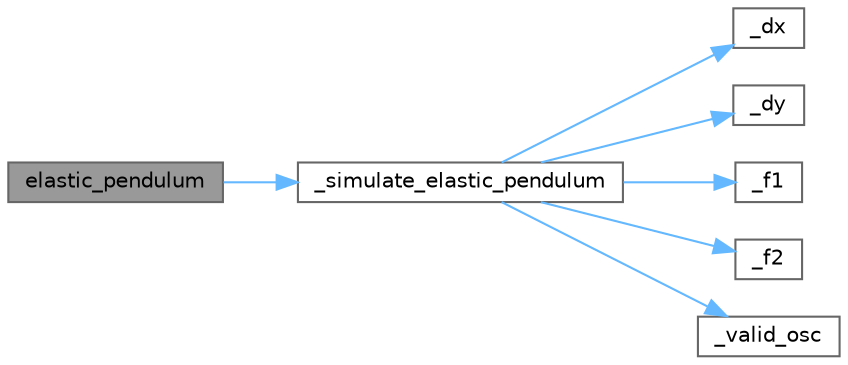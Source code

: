 digraph "elastic_pendulum"
{
 // LATEX_PDF_SIZE
  bgcolor="transparent";
  edge [fontname=Helvetica,fontsize=10,labelfontname=Helvetica,labelfontsize=10];
  node [fontname=Helvetica,fontsize=10,shape=box,height=0.2,width=0.4];
  rankdir="LR";
  Node1 [id="Node000001",label="elastic_pendulum",height=0.2,width=0.4,color="gray40", fillcolor="grey60", style="filled", fontcolor="black",tooltip=" "];
  Node1 -> Node2 [id="edge1_Node000001_Node000002",color="steelblue1",style="solid",tooltip=" "];
  Node2 [id="Node000002",label="_simulate_elastic_pendulum",height=0.2,width=0.4,color="grey40", fillcolor="white", style="filled",URL="$oscserial_8c.html#a94edb6cc518a10f29e2865a14b781cc8",tooltip="This function simulates the motion of (elastic pendulum/2D-spring/spring pendulum) system...."];
  Node2 -> Node3 [id="edge2_Node000002_Node000003",color="steelblue1",style="solid",tooltip=" "];
  Node3 [id="Node000003",label="_dx",height=0.2,width=0.4,color="grey40", fillcolor="white", style="filled",URL="$utils_8c.html#a8b1620365d3de409f889374462d3cf53",tooltip=" "];
  Node2 -> Node4 [id="edge3_Node000002_Node000004",color="steelblue1",style="solid",tooltip=" "];
  Node4 [id="Node000004",label="_dy",height=0.2,width=0.4,color="grey40", fillcolor="white", style="filled",URL="$utils_8c.html#ad5ad8a1874b84c85772c1e496f5b0ce8",tooltip=" "];
  Node2 -> Node5 [id="edge4_Node000002_Node000005",color="steelblue1",style="solid",tooltip=" "];
  Node5 [id="Node000005",label="_f1",height=0.2,width=0.4,color="grey40", fillcolor="white", style="filled",URL="$utils_8c.html#a862387326aafe9264ddddee4f9fcb064",tooltip=" "];
  Node2 -> Node6 [id="edge5_Node000002_Node000006",color="steelblue1",style="solid",tooltip=" "];
  Node6 [id="Node000006",label="_f2",height=0.2,width=0.4,color="grey40", fillcolor="white", style="filled",URL="$utils_8c.html#a2b57fca272f5770b76a681144aff099b",tooltip=" "];
  Node2 -> Node7 [id="edge6_Node000002_Node000007",color="steelblue1",style="solid",tooltip=" "];
  Node7 [id="Node000007",label="_valid_osc",height=0.2,width=0.4,color="grey40", fillcolor="white", style="filled",URL="$utils_8c.html#a3a8c7c54bec29f705c3548852c58fc05",tooltip=" "];
}
